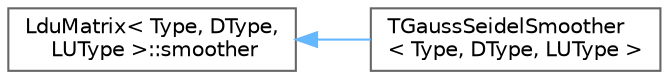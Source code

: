 digraph "Graphical Class Hierarchy"
{
 // LATEX_PDF_SIZE
  bgcolor="transparent";
  edge [fontname=Helvetica,fontsize=10,labelfontname=Helvetica,labelfontsize=10];
  node [fontname=Helvetica,fontsize=10,shape=box,height=0.2,width=0.4];
  rankdir="LR";
  Node0 [id="Node000000",label="LduMatrix\< Type, DType,\l LUType \>::smoother",height=0.2,width=0.4,color="grey40", fillcolor="white", style="filled",URL="$classFoam_1_1LduMatrix_1_1smoother.html",tooltip=" "];
  Node0 -> Node1 [id="edge5010_Node000000_Node000001",dir="back",color="steelblue1",style="solid",tooltip=" "];
  Node1 [id="Node000001",label="TGaussSeidelSmoother\l\< Type, DType, LUType \>",height=0.2,width=0.4,color="grey40", fillcolor="white", style="filled",URL="$classFoam_1_1TGaussSeidelSmoother.html",tooltip="Foam::TGaussSeidelSmoother."];
}
